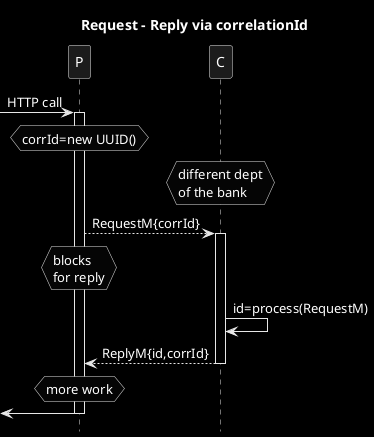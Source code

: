 @startuml
title Request - Reply via correlationId
hide footbox
skinparam monochrome reverse
->P:HTTP call
activate P
hnote over P: corrId=new UUID()
hnote over C: different dept\nof the bank
P-->C: RequestM{corrId}
hnote over P: blocks\nfor reply
activate C
C->C: id=process(RequestM)
C-->P: ReplyM{id,corrId}
deactivate C
hnote over P: more work
<-P
deactivate P
@enduml
? how to correlate ReplyM with RequestM
? what instance of P processes the Reply
? dynamic Rabbit queue
? when to use